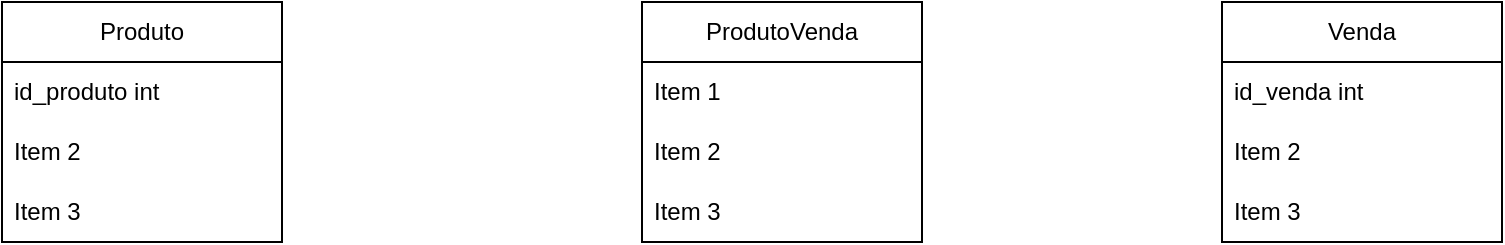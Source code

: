<mxfile version="21.7.0" type="github">
  <diagram name="Page-1" id="9f46799a-70d6-7492-0946-bef42562c5a5">
    <mxGraphModel dx="1249" dy="550" grid="1" gridSize="10" guides="1" tooltips="1" connect="1" arrows="1" fold="1" page="1" pageScale="1" pageWidth="1100" pageHeight="850" background="none" math="0" shadow="0">
      <root>
        <mxCell id="0" />
        <mxCell id="1" parent="0" />
        <mxCell id="REOAxsR8FFP2d4TtYgPs-2" value="Produto" style="swimlane;fontStyle=0;childLayout=stackLayout;horizontal=1;startSize=30;horizontalStack=0;resizeParent=1;resizeParentMax=0;resizeLast=0;collapsible=1;marginBottom=0;whiteSpace=wrap;html=1;" vertex="1" parent="1">
          <mxGeometry x="20" y="30" width="140" height="120" as="geometry" />
        </mxCell>
        <mxCell id="REOAxsR8FFP2d4TtYgPs-3" value="id_produto int" style="text;strokeColor=none;fillColor=none;align=left;verticalAlign=middle;spacingLeft=4;spacingRight=4;overflow=hidden;points=[[0,0.5],[1,0.5]];portConstraint=eastwest;rotatable=0;whiteSpace=wrap;html=1;" vertex="1" parent="REOAxsR8FFP2d4TtYgPs-2">
          <mxGeometry y="30" width="140" height="30" as="geometry" />
        </mxCell>
        <mxCell id="REOAxsR8FFP2d4TtYgPs-4" value="Item 2" style="text;strokeColor=none;fillColor=none;align=left;verticalAlign=middle;spacingLeft=4;spacingRight=4;overflow=hidden;points=[[0,0.5],[1,0.5]];portConstraint=eastwest;rotatable=0;whiteSpace=wrap;html=1;" vertex="1" parent="REOAxsR8FFP2d4TtYgPs-2">
          <mxGeometry y="60" width="140" height="30" as="geometry" />
        </mxCell>
        <mxCell id="REOAxsR8FFP2d4TtYgPs-5" value="Item 3" style="text;strokeColor=none;fillColor=none;align=left;verticalAlign=middle;spacingLeft=4;spacingRight=4;overflow=hidden;points=[[0,0.5],[1,0.5]];portConstraint=eastwest;rotatable=0;whiteSpace=wrap;html=1;" vertex="1" parent="REOAxsR8FFP2d4TtYgPs-2">
          <mxGeometry y="90" width="140" height="30" as="geometry" />
        </mxCell>
        <mxCell id="REOAxsR8FFP2d4TtYgPs-7" value="Venda" style="swimlane;fontStyle=0;childLayout=stackLayout;horizontal=1;startSize=30;horizontalStack=0;resizeParent=1;resizeParentMax=0;resizeLast=0;collapsible=1;marginBottom=0;whiteSpace=wrap;html=1;" vertex="1" parent="1">
          <mxGeometry x="630" y="30" width="140" height="120" as="geometry" />
        </mxCell>
        <mxCell id="REOAxsR8FFP2d4TtYgPs-8" value="id_venda int" style="text;strokeColor=none;fillColor=none;align=left;verticalAlign=middle;spacingLeft=4;spacingRight=4;overflow=hidden;points=[[0,0.5],[1,0.5]];portConstraint=eastwest;rotatable=0;whiteSpace=wrap;html=1;" vertex="1" parent="REOAxsR8FFP2d4TtYgPs-7">
          <mxGeometry y="30" width="140" height="30" as="geometry" />
        </mxCell>
        <mxCell id="REOAxsR8FFP2d4TtYgPs-9" value="Item 2" style="text;strokeColor=none;fillColor=none;align=left;verticalAlign=middle;spacingLeft=4;spacingRight=4;overflow=hidden;points=[[0,0.5],[1,0.5]];portConstraint=eastwest;rotatable=0;whiteSpace=wrap;html=1;" vertex="1" parent="REOAxsR8FFP2d4TtYgPs-7">
          <mxGeometry y="60" width="140" height="30" as="geometry" />
        </mxCell>
        <mxCell id="REOAxsR8FFP2d4TtYgPs-10" value="Item 3" style="text;strokeColor=none;fillColor=none;align=left;verticalAlign=middle;spacingLeft=4;spacingRight=4;overflow=hidden;points=[[0,0.5],[1,0.5]];portConstraint=eastwest;rotatable=0;whiteSpace=wrap;html=1;" vertex="1" parent="REOAxsR8FFP2d4TtYgPs-7">
          <mxGeometry y="90" width="140" height="30" as="geometry" />
        </mxCell>
        <mxCell id="REOAxsR8FFP2d4TtYgPs-11" value="ProdutoVenda" style="swimlane;fontStyle=0;childLayout=stackLayout;horizontal=1;startSize=30;horizontalStack=0;resizeParent=1;resizeParentMax=0;resizeLast=0;collapsible=1;marginBottom=0;whiteSpace=wrap;html=1;" vertex="1" parent="1">
          <mxGeometry x="340" y="30" width="140" height="120" as="geometry" />
        </mxCell>
        <mxCell id="REOAxsR8FFP2d4TtYgPs-12" value="Item 1" style="text;strokeColor=none;fillColor=none;align=left;verticalAlign=middle;spacingLeft=4;spacingRight=4;overflow=hidden;points=[[0,0.5],[1,0.5]];portConstraint=eastwest;rotatable=0;whiteSpace=wrap;html=1;" vertex="1" parent="REOAxsR8FFP2d4TtYgPs-11">
          <mxGeometry y="30" width="140" height="30" as="geometry" />
        </mxCell>
        <mxCell id="REOAxsR8FFP2d4TtYgPs-13" value="Item 2" style="text;strokeColor=none;fillColor=none;align=left;verticalAlign=middle;spacingLeft=4;spacingRight=4;overflow=hidden;points=[[0,0.5],[1,0.5]];portConstraint=eastwest;rotatable=0;whiteSpace=wrap;html=1;" vertex="1" parent="REOAxsR8FFP2d4TtYgPs-11">
          <mxGeometry y="60" width="140" height="30" as="geometry" />
        </mxCell>
        <mxCell id="REOAxsR8FFP2d4TtYgPs-14" value="Item 3" style="text;strokeColor=none;fillColor=none;align=left;verticalAlign=middle;spacingLeft=4;spacingRight=4;overflow=hidden;points=[[0,0.5],[1,0.5]];portConstraint=eastwest;rotatable=0;whiteSpace=wrap;html=1;" vertex="1" parent="REOAxsR8FFP2d4TtYgPs-11">
          <mxGeometry y="90" width="140" height="30" as="geometry" />
        </mxCell>
      </root>
    </mxGraphModel>
  </diagram>
</mxfile>
